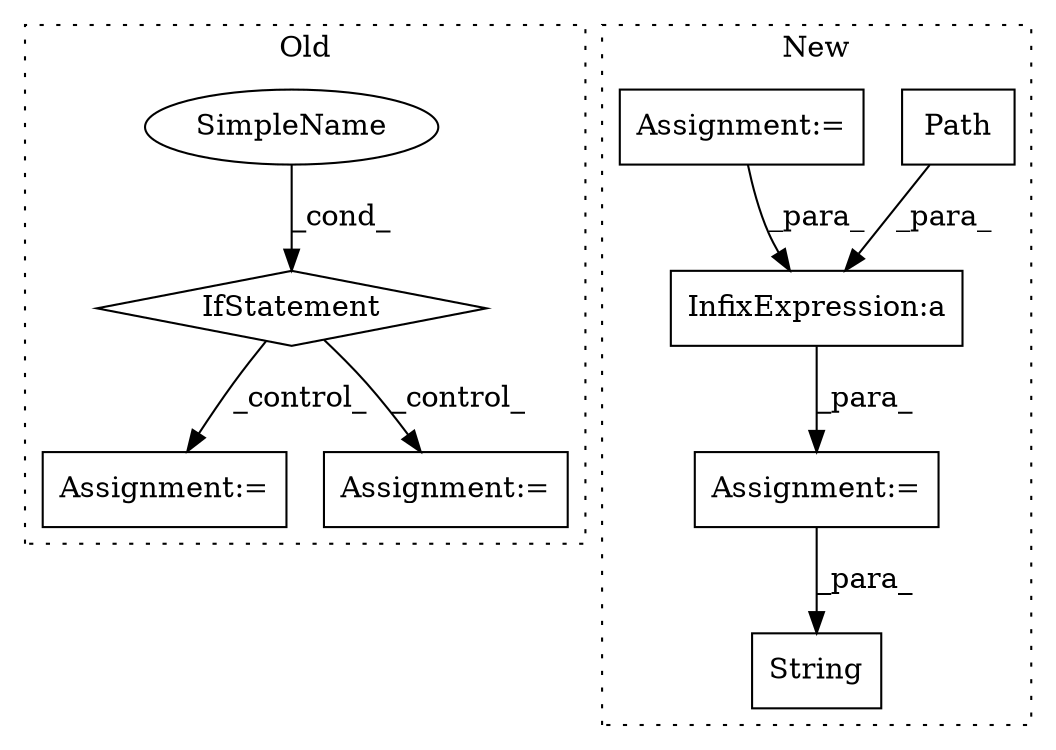 digraph G {
subgraph cluster0 {
1 [label="IfStatement" a="25" s="13350,13403" l="4,2" shape="diamond"];
4 [label="Assignment:=" a="7" s="13717" l="1" shape="box"];
5 [label="SimpleName" a="42" s="" l="" shape="ellipse"];
6 [label="Assignment:=" a="7" s="13825" l="1" shape="box"];
label = "Old";
style="dotted";
}
subgraph cluster1 {
2 [label="Path" a="32" s="11443,11450" l="5,1" shape="box"];
3 [label="Assignment:=" a="7" s="11428" l="14" shape="box"];
7 [label="InfixExpression:a" a="27" s="11451" l="3" shape="box"];
8 [label="String" a="32" s="11619,11630" l="7,1" shape="box"];
9 [label="Assignment:=" a="7" s="11192" l="1" shape="box"];
label = "New";
style="dotted";
}
1 -> 6 [label="_control_"];
1 -> 4 [label="_control_"];
2 -> 7 [label="_para_"];
3 -> 8 [label="_para_"];
5 -> 1 [label="_cond_"];
7 -> 3 [label="_para_"];
9 -> 7 [label="_para_"];
}